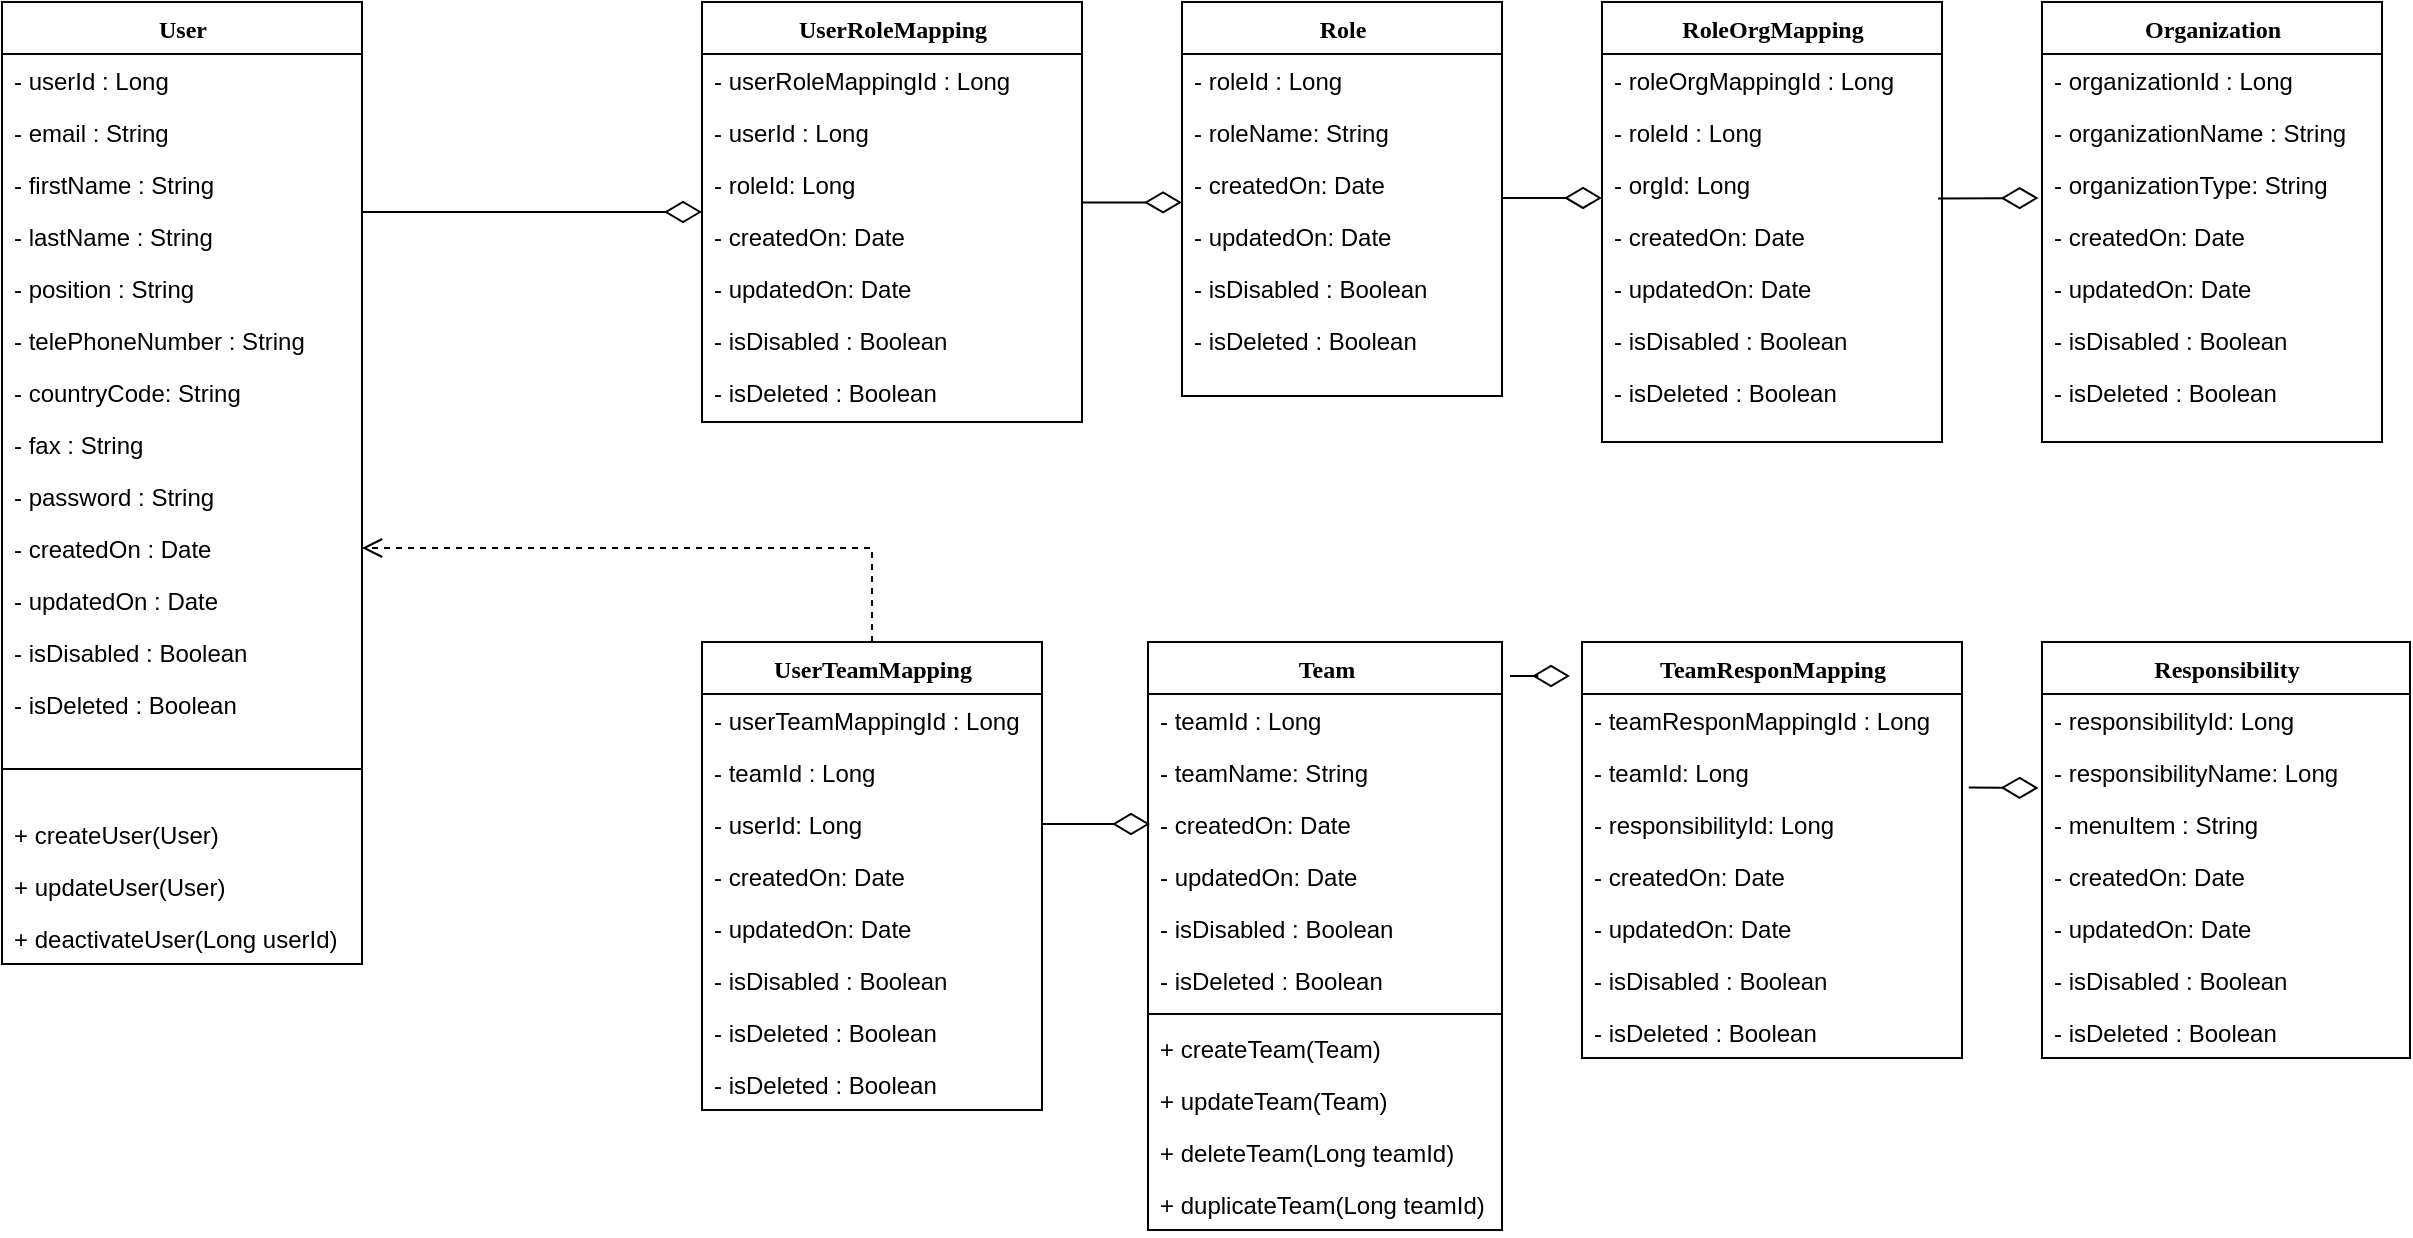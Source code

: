 <mxfile version="23.0.2" type="github">
  <diagram name="Page-1" id="9f46799a-70d6-7492-0946-bef42562c5a5">
    <mxGraphModel dx="2237" dy="928" grid="1" gridSize="10" guides="1" tooltips="1" connect="1" arrows="1" fold="1" page="1" pageScale="1" pageWidth="1169" pageHeight="827" background="none" math="0" shadow="0">
      <root>
        <mxCell id="0" />
        <mxCell id="1" parent="0" />
        <mxCell id="78961159f06e98e8-17" value="User" style="swimlane;html=1;fontStyle=1;align=center;verticalAlign=top;childLayout=stackLayout;horizontal=1;startSize=26;horizontalStack=0;resizeParent=1;resizeLast=0;collapsible=1;marginBottom=0;swimlaneFillColor=#ffffff;rounded=0;shadow=0;comic=0;labelBackgroundColor=none;strokeWidth=1;fillColor=none;fontFamily=Verdana;fontSize=12" parent="1" vertex="1">
          <mxGeometry x="720" y="80" width="180" height="481" as="geometry" />
        </mxCell>
        <mxCell id="2uCMIBDaQtJnFy4QfpO6-13" value="- userId : Long&lt;br&gt;" style="text;html=1;strokeColor=none;fillColor=none;align=left;verticalAlign=top;spacingLeft=4;spacingRight=4;whiteSpace=wrap;overflow=hidden;rotatable=0;points=[[0,0.5],[1,0.5]];portConstraint=eastwest;" parent="78961159f06e98e8-17" vertex="1">
          <mxGeometry y="26" width="180" height="26" as="geometry" />
        </mxCell>
        <mxCell id="78961159f06e98e8-21" value="- email : String" style="text;html=1;strokeColor=none;fillColor=none;align=left;verticalAlign=top;spacingLeft=4;spacingRight=4;whiteSpace=wrap;overflow=hidden;rotatable=0;points=[[0,0.5],[1,0.5]];portConstraint=eastwest;" parent="78961159f06e98e8-17" vertex="1">
          <mxGeometry y="52" width="180" height="26" as="geometry" />
        </mxCell>
        <mxCell id="78961159f06e98e8-23" value="- firstName : String" style="text;html=1;strokeColor=none;fillColor=none;align=left;verticalAlign=top;spacingLeft=4;spacingRight=4;whiteSpace=wrap;overflow=hidden;rotatable=0;points=[[0,0.5],[1,0.5]];portConstraint=eastwest;" parent="78961159f06e98e8-17" vertex="1">
          <mxGeometry y="78" width="180" height="26" as="geometry" />
        </mxCell>
        <mxCell id="78961159f06e98e8-25" value="- lastName : String" style="text;html=1;strokeColor=none;fillColor=none;align=left;verticalAlign=top;spacingLeft=4;spacingRight=4;whiteSpace=wrap;overflow=hidden;rotatable=0;points=[[0,0.5],[1,0.5]];portConstraint=eastwest;" parent="78961159f06e98e8-17" vertex="1">
          <mxGeometry y="104" width="180" height="26" as="geometry" />
        </mxCell>
        <mxCell id="78961159f06e98e8-26" value="- position : String" style="text;html=1;strokeColor=none;fillColor=none;align=left;verticalAlign=top;spacingLeft=4;spacingRight=4;whiteSpace=wrap;overflow=hidden;rotatable=0;points=[[0,0.5],[1,0.5]];portConstraint=eastwest;" parent="78961159f06e98e8-17" vertex="1">
          <mxGeometry y="130" width="180" height="26" as="geometry" />
        </mxCell>
        <mxCell id="78961159f06e98e8-24" value="- telePhoneNumber : String" style="text;html=1;strokeColor=none;fillColor=none;align=left;verticalAlign=top;spacingLeft=4;spacingRight=4;whiteSpace=wrap;overflow=hidden;rotatable=0;points=[[0,0.5],[1,0.5]];portConstraint=eastwest;" parent="78961159f06e98e8-17" vertex="1">
          <mxGeometry y="156" width="180" height="26" as="geometry" />
        </mxCell>
        <mxCell id="2uCMIBDaQtJnFy4QfpO6-1" value="- countryCode: String" style="text;html=1;strokeColor=none;fillColor=none;align=left;verticalAlign=top;spacingLeft=4;spacingRight=4;whiteSpace=wrap;overflow=hidden;rotatable=0;points=[[0,0.5],[1,0.5]];portConstraint=eastwest;" parent="78961159f06e98e8-17" vertex="1">
          <mxGeometry y="182" width="180" height="26" as="geometry" />
        </mxCell>
        <mxCell id="2uCMIBDaQtJnFy4QfpO6-2" value="- fax : String" style="text;html=1;strokeColor=none;fillColor=none;align=left;verticalAlign=top;spacingLeft=4;spacingRight=4;whiteSpace=wrap;overflow=hidden;rotatable=0;points=[[0,0.5],[1,0.5]];portConstraint=eastwest;" parent="78961159f06e98e8-17" vertex="1">
          <mxGeometry y="208" width="180" height="26" as="geometry" />
        </mxCell>
        <mxCell id="2uCMIBDaQtJnFy4QfpO6-3" value="- password : String" style="text;html=1;strokeColor=none;fillColor=none;align=left;verticalAlign=top;spacingLeft=4;spacingRight=4;whiteSpace=wrap;overflow=hidden;rotatable=0;points=[[0,0.5],[1,0.5]];portConstraint=eastwest;" parent="78961159f06e98e8-17" vertex="1">
          <mxGeometry y="234" width="180" height="26" as="geometry" />
        </mxCell>
        <mxCell id="2uCMIBDaQtJnFy4QfpO6-8" value="- createdOn : Date" style="text;html=1;strokeColor=none;fillColor=none;align=left;verticalAlign=top;spacingLeft=4;spacingRight=4;whiteSpace=wrap;overflow=hidden;rotatable=0;points=[[0,0.5],[1,0.5]];portConstraint=eastwest;" parent="78961159f06e98e8-17" vertex="1">
          <mxGeometry y="260" width="180" height="26" as="geometry" />
        </mxCell>
        <mxCell id="2uCMIBDaQtJnFy4QfpO6-9" value="- updatedOn : Date" style="text;html=1;strokeColor=none;fillColor=none;align=left;verticalAlign=top;spacingLeft=4;spacingRight=4;whiteSpace=wrap;overflow=hidden;rotatable=0;points=[[0,0.5],[1,0.5]];portConstraint=eastwest;" parent="78961159f06e98e8-17" vertex="1">
          <mxGeometry y="286" width="180" height="26" as="geometry" />
        </mxCell>
        <mxCell id="2uCMIBDaQtJnFy4QfpO6-11" value="- isDisabled : Boolean" style="text;html=1;strokeColor=none;fillColor=none;align=left;verticalAlign=top;spacingLeft=4;spacingRight=4;whiteSpace=wrap;overflow=hidden;rotatable=0;points=[[0,0.5],[1,0.5]];portConstraint=eastwest;" parent="78961159f06e98e8-17" vertex="1">
          <mxGeometry y="312" width="180" height="26" as="geometry" />
        </mxCell>
        <mxCell id="2uCMIBDaQtJnFy4QfpO6-12" value="- isDeleted : Boolean" style="text;html=1;strokeColor=none;fillColor=none;align=left;verticalAlign=top;spacingLeft=4;spacingRight=4;whiteSpace=wrap;overflow=hidden;rotatable=0;points=[[0,0.5],[1,0.5]];portConstraint=eastwest;" parent="78961159f06e98e8-17" vertex="1">
          <mxGeometry y="338" width="180" height="26" as="geometry" />
        </mxCell>
        <mxCell id="2uCMIBDaQtJnFy4QfpO6-86" value="" style="line;strokeWidth=1;fillColor=none;align=left;verticalAlign=middle;spacingTop=-1;spacingLeft=3;spacingRight=3;rotatable=0;labelPosition=right;points=[];portConstraint=eastwest;strokeColor=inherit;" parent="78961159f06e98e8-17" vertex="1">
          <mxGeometry y="364" width="180" height="39" as="geometry" />
        </mxCell>
        <mxCell id="2uCMIBDaQtJnFy4QfpO6-87" value="+ createUser(User)" style="text;html=1;strokeColor=none;fillColor=none;align=left;verticalAlign=top;spacingLeft=4;spacingRight=4;whiteSpace=wrap;overflow=hidden;rotatable=0;points=[[0,0.5],[1,0.5]];portConstraint=eastwest;" parent="78961159f06e98e8-17" vertex="1">
          <mxGeometry y="403" width="180" height="26" as="geometry" />
        </mxCell>
        <mxCell id="2uCMIBDaQtJnFy4QfpO6-88" value="+ updateUser(User)" style="text;html=1;strokeColor=none;fillColor=none;align=left;verticalAlign=top;spacingLeft=4;spacingRight=4;whiteSpace=wrap;overflow=hidden;rotatable=0;points=[[0,0.5],[1,0.5]];portConstraint=eastwest;" parent="78961159f06e98e8-17" vertex="1">
          <mxGeometry y="429" width="180" height="26" as="geometry" />
        </mxCell>
        <mxCell id="2uCMIBDaQtJnFy4QfpO6-89" value="+ deactivateUser(Long userId)" style="text;html=1;strokeColor=none;fillColor=none;align=left;verticalAlign=top;spacingLeft=4;spacingRight=4;whiteSpace=wrap;overflow=hidden;rotatable=0;points=[[0,0.5],[1,0.5]];portConstraint=eastwest;" parent="78961159f06e98e8-17" vertex="1">
          <mxGeometry y="455" width="180" height="26" as="geometry" />
        </mxCell>
        <object label="UserRoleMapping" id="78961159f06e98e8-30">
          <mxCell style="swimlane;html=1;fontStyle=1;align=center;verticalAlign=top;childLayout=stackLayout;horizontal=1;startSize=26;horizontalStack=0;resizeParent=1;resizeLast=0;collapsible=1;marginBottom=0;swimlaneFillColor=#ffffff;rounded=0;shadow=0;comic=0;labelBackgroundColor=none;strokeWidth=1;fillColor=none;fontFamily=Verdana;fontSize=12" parent="1" vertex="1">
            <mxGeometry x="1070" y="80" width="190" height="210" as="geometry" />
          </mxCell>
        </object>
        <mxCell id="78961159f06e98e8-31" value="- userRoleMappingId : Long" style="text;html=1;strokeColor=none;fillColor=none;align=left;verticalAlign=top;spacingLeft=4;spacingRight=4;whiteSpace=wrap;overflow=hidden;rotatable=0;points=[[0,0.5],[1,0.5]];portConstraint=eastwest;" parent="78961159f06e98e8-30" vertex="1">
          <mxGeometry y="26" width="190" height="26" as="geometry" />
        </mxCell>
        <mxCell id="78961159f06e98e8-32" value="- userId : Long" style="text;html=1;strokeColor=none;fillColor=none;align=left;verticalAlign=top;spacingLeft=4;spacingRight=4;whiteSpace=wrap;overflow=hidden;rotatable=0;points=[[0,0.5],[1,0.5]];portConstraint=eastwest;" parent="78961159f06e98e8-30" vertex="1">
          <mxGeometry y="52" width="190" height="26" as="geometry" />
        </mxCell>
        <mxCell id="78961159f06e98e8-33" value="- roleId: Long" style="text;html=1;strokeColor=none;fillColor=none;align=left;verticalAlign=top;spacingLeft=4;spacingRight=4;whiteSpace=wrap;overflow=hidden;rotatable=0;points=[[0,0.5],[1,0.5]];portConstraint=eastwest;" parent="78961159f06e98e8-30" vertex="1">
          <mxGeometry y="78" width="190" height="26" as="geometry" />
        </mxCell>
        <mxCell id="78961159f06e98e8-34" value="- createdOn: Date" style="text;html=1;strokeColor=none;fillColor=none;align=left;verticalAlign=top;spacingLeft=4;spacingRight=4;whiteSpace=wrap;overflow=hidden;rotatable=0;points=[[0,0.5],[1,0.5]];portConstraint=eastwest;" parent="78961159f06e98e8-30" vertex="1">
          <mxGeometry y="104" width="190" height="26" as="geometry" />
        </mxCell>
        <mxCell id="78961159f06e98e8-36" value="- updatedOn: Date" style="text;html=1;strokeColor=none;fillColor=none;align=left;verticalAlign=top;spacingLeft=4;spacingRight=4;whiteSpace=wrap;overflow=hidden;rotatable=0;points=[[0,0.5],[1,0.5]];portConstraint=eastwest;" parent="78961159f06e98e8-30" vertex="1">
          <mxGeometry y="130" width="190" height="26" as="geometry" />
        </mxCell>
        <mxCell id="78961159f06e98e8-37" value="- isDisabled : Boolean&lt;br&gt;" style="text;html=1;strokeColor=none;fillColor=none;align=left;verticalAlign=top;spacingLeft=4;spacingRight=4;whiteSpace=wrap;overflow=hidden;rotatable=0;points=[[0,0.5],[1,0.5]];portConstraint=eastwest;" parent="78961159f06e98e8-30" vertex="1">
          <mxGeometry y="156" width="190" height="26" as="geometry" />
        </mxCell>
        <mxCell id="2uCMIBDaQtJnFy4QfpO6-14" value="- isDeleted : Boolean" style="text;html=1;strokeColor=none;fillColor=none;align=left;verticalAlign=top;spacingLeft=4;spacingRight=4;whiteSpace=wrap;overflow=hidden;rotatable=0;points=[[0,0.5],[1,0.5]];portConstraint=eastwest;" parent="78961159f06e98e8-30" vertex="1">
          <mxGeometry y="182" width="190" height="26" as="geometry" />
        </mxCell>
        <mxCell id="78961159f06e98e8-43" value="Role" style="swimlane;html=1;fontStyle=1;align=center;verticalAlign=top;childLayout=stackLayout;horizontal=1;startSize=26;horizontalStack=0;resizeParent=1;resizeLast=0;collapsible=1;marginBottom=0;swimlaneFillColor=#ffffff;rounded=0;shadow=0;comic=0;labelBackgroundColor=none;strokeWidth=1;fillColor=none;fontFamily=Verdana;fontSize=12" parent="1" vertex="1">
          <mxGeometry x="1310" y="80" width="160" height="197" as="geometry" />
        </mxCell>
        <mxCell id="78961159f06e98e8-44" value="- roleId : Long" style="text;html=1;strokeColor=none;fillColor=none;align=left;verticalAlign=top;spacingLeft=4;spacingRight=4;whiteSpace=wrap;overflow=hidden;rotatable=0;points=[[0,0.5],[1,0.5]];portConstraint=eastwest;" parent="78961159f06e98e8-43" vertex="1">
          <mxGeometry y="26" width="160" height="26" as="geometry" />
        </mxCell>
        <mxCell id="78961159f06e98e8-45" value="- roleName: String" style="text;html=1;strokeColor=none;fillColor=none;align=left;verticalAlign=top;spacingLeft=4;spacingRight=4;whiteSpace=wrap;overflow=hidden;rotatable=0;points=[[0,0.5],[1,0.5]];portConstraint=eastwest;" parent="78961159f06e98e8-43" vertex="1">
          <mxGeometry y="52" width="160" height="26" as="geometry" />
        </mxCell>
        <mxCell id="2uCMIBDaQtJnFy4QfpO6-20" value="- createdOn: Date" style="text;html=1;strokeColor=none;fillColor=none;align=left;verticalAlign=top;spacingLeft=4;spacingRight=4;whiteSpace=wrap;overflow=hidden;rotatable=0;points=[[0,0.5],[1,0.5]];portConstraint=eastwest;" parent="78961159f06e98e8-43" vertex="1">
          <mxGeometry y="78" width="160" height="26" as="geometry" />
        </mxCell>
        <mxCell id="2uCMIBDaQtJnFy4QfpO6-21" value="- updatedOn: Date" style="text;html=1;strokeColor=none;fillColor=none;align=left;verticalAlign=top;spacingLeft=4;spacingRight=4;whiteSpace=wrap;overflow=hidden;rotatable=0;points=[[0,0.5],[1,0.5]];portConstraint=eastwest;" parent="78961159f06e98e8-43" vertex="1">
          <mxGeometry y="104" width="160" height="26" as="geometry" />
        </mxCell>
        <mxCell id="2uCMIBDaQtJnFy4QfpO6-22" value="- isDisabled : Boolean&lt;br&gt;" style="text;html=1;strokeColor=none;fillColor=none;align=left;verticalAlign=top;spacingLeft=4;spacingRight=4;whiteSpace=wrap;overflow=hidden;rotatable=0;points=[[0,0.5],[1,0.5]];portConstraint=eastwest;" parent="78961159f06e98e8-43" vertex="1">
          <mxGeometry y="130" width="160" height="26" as="geometry" />
        </mxCell>
        <mxCell id="2uCMIBDaQtJnFy4QfpO6-23" value="- isDeleted : Boolean" style="text;html=1;strokeColor=none;fillColor=none;align=left;verticalAlign=top;spacingLeft=4;spacingRight=4;whiteSpace=wrap;overflow=hidden;rotatable=0;points=[[0,0.5],[1,0.5]];portConstraint=eastwest;" parent="78961159f06e98e8-43" vertex="1">
          <mxGeometry y="156" width="160" height="26" as="geometry" />
        </mxCell>
        <mxCell id="78961159f06e98e8-121" style="edgeStyle=elbowEdgeStyle;html=1;labelBackgroundColor=none;startFill=0;startSize=8;endArrow=diamondThin;endFill=0;endSize=16;fontFamily=Verdana;fontSize=12;elbow=vertical;" parent="1" source="78961159f06e98e8-17" target="78961159f06e98e8-30" edge="1">
          <mxGeometry relative="1" as="geometry">
            <mxPoint x="250" y="259.882" as="sourcePoint" />
          </mxGeometry>
        </mxCell>
        <mxCell id="2uCMIBDaQtJnFy4QfpO6-15" style="edgeStyle=elbowEdgeStyle;html=1;labelBackgroundColor=none;startFill=0;startSize=8;endArrow=diamondThin;endFill=0;endSize=16;fontFamily=Verdana;fontSize=12;elbow=vertical;entryX=-0.017;entryY=0.838;entryDx=0;entryDy=0;entryPerimeter=0;" parent="1" edge="1">
          <mxGeometry relative="1" as="geometry">
            <mxPoint x="1259.72" y="180.21" as="sourcePoint" />
            <mxPoint x="1310" y="179.998" as="targetPoint" />
            <Array as="points">
              <mxPoint x="1739.72" y="180.21" />
            </Array>
          </mxGeometry>
        </mxCell>
        <mxCell id="2uCMIBDaQtJnFy4QfpO6-24" value="RoleOrgMapping" style="swimlane;html=1;fontStyle=1;align=center;verticalAlign=top;childLayout=stackLayout;horizontal=1;startSize=26;horizontalStack=0;resizeParent=1;resizeLast=0;collapsible=1;marginBottom=0;swimlaneFillColor=#ffffff;rounded=0;shadow=0;comic=0;labelBackgroundColor=none;strokeWidth=1;fillColor=none;fontFamily=Verdana;fontSize=12" parent="1" vertex="1">
          <mxGeometry x="1520" y="80" width="170" height="220" as="geometry" />
        </mxCell>
        <mxCell id="2uCMIBDaQtJnFy4QfpO6-32" value="- roleOrgMappingId : Long&lt;br&gt;" style="text;html=1;strokeColor=none;fillColor=none;align=left;verticalAlign=top;spacingLeft=4;spacingRight=4;whiteSpace=wrap;overflow=hidden;rotatable=0;points=[[0,0.5],[1,0.5]];portConstraint=eastwest;" parent="2uCMIBDaQtJnFy4QfpO6-24" vertex="1">
          <mxGeometry y="26" width="170" height="26" as="geometry" />
        </mxCell>
        <mxCell id="2uCMIBDaQtJnFy4QfpO6-25" value="- roleId : Long" style="text;html=1;strokeColor=none;fillColor=none;align=left;verticalAlign=top;spacingLeft=4;spacingRight=4;whiteSpace=wrap;overflow=hidden;rotatable=0;points=[[0,0.5],[1,0.5]];portConstraint=eastwest;" parent="2uCMIBDaQtJnFy4QfpO6-24" vertex="1">
          <mxGeometry y="52" width="170" height="26" as="geometry" />
        </mxCell>
        <mxCell id="2uCMIBDaQtJnFy4QfpO6-26" value="- orgId: Long" style="text;html=1;strokeColor=none;fillColor=none;align=left;verticalAlign=top;spacingLeft=4;spacingRight=4;whiteSpace=wrap;overflow=hidden;rotatable=0;points=[[0,0.5],[1,0.5]];portConstraint=eastwest;" parent="2uCMIBDaQtJnFy4QfpO6-24" vertex="1">
          <mxGeometry y="78" width="170" height="26" as="geometry" />
        </mxCell>
        <mxCell id="2uCMIBDaQtJnFy4QfpO6-27" value="- createdOn: Date" style="text;html=1;strokeColor=none;fillColor=none;align=left;verticalAlign=top;spacingLeft=4;spacingRight=4;whiteSpace=wrap;overflow=hidden;rotatable=0;points=[[0,0.5],[1,0.5]];portConstraint=eastwest;" parent="2uCMIBDaQtJnFy4QfpO6-24" vertex="1">
          <mxGeometry y="104" width="170" height="26" as="geometry" />
        </mxCell>
        <mxCell id="2uCMIBDaQtJnFy4QfpO6-28" value="- updatedOn: Date" style="text;html=1;strokeColor=none;fillColor=none;align=left;verticalAlign=top;spacingLeft=4;spacingRight=4;whiteSpace=wrap;overflow=hidden;rotatable=0;points=[[0,0.5],[1,0.5]];portConstraint=eastwest;" parent="2uCMIBDaQtJnFy4QfpO6-24" vertex="1">
          <mxGeometry y="130" width="170" height="26" as="geometry" />
        </mxCell>
        <mxCell id="2uCMIBDaQtJnFy4QfpO6-29" value="- isDisabled : Boolean&lt;br&gt;" style="text;html=1;strokeColor=none;fillColor=none;align=left;verticalAlign=top;spacingLeft=4;spacingRight=4;whiteSpace=wrap;overflow=hidden;rotatable=0;points=[[0,0.5],[1,0.5]];portConstraint=eastwest;" parent="2uCMIBDaQtJnFy4QfpO6-24" vertex="1">
          <mxGeometry y="156" width="170" height="26" as="geometry" />
        </mxCell>
        <mxCell id="2uCMIBDaQtJnFy4QfpO6-30" value="- isDeleted : Boolean" style="text;html=1;strokeColor=none;fillColor=none;align=left;verticalAlign=top;spacingLeft=4;spacingRight=4;whiteSpace=wrap;overflow=hidden;rotatable=0;points=[[0,0.5],[1,0.5]];portConstraint=eastwest;" parent="2uCMIBDaQtJnFy4QfpO6-24" vertex="1">
          <mxGeometry y="182" width="170" height="26" as="geometry" />
        </mxCell>
        <mxCell id="2uCMIBDaQtJnFy4QfpO6-34" style="edgeStyle=elbowEdgeStyle;html=1;labelBackgroundColor=none;startFill=0;startSize=8;endArrow=diamondThin;endFill=0;endSize=16;fontFamily=Verdana;fontSize=12;elbow=vertical;entryX=-0.017;entryY=0.838;entryDx=0;entryDy=0;entryPerimeter=0;" parent="1" edge="1">
          <mxGeometry relative="1" as="geometry">
            <mxPoint x="1469.72" y="177.94" as="sourcePoint" />
            <mxPoint x="1520" y="177.728" as="targetPoint" />
          </mxGeometry>
        </mxCell>
        <mxCell id="2uCMIBDaQtJnFy4QfpO6-35" value="Organization" style="swimlane;html=1;fontStyle=1;align=center;verticalAlign=top;childLayout=stackLayout;horizontal=1;startSize=26;horizontalStack=0;resizeParent=1;resizeLast=0;collapsible=1;marginBottom=0;swimlaneFillColor=#ffffff;rounded=0;shadow=0;comic=0;labelBackgroundColor=none;strokeWidth=1;fillColor=none;fontFamily=Verdana;fontSize=12" parent="1" vertex="1">
          <mxGeometry x="1740" y="80" width="170" height="220" as="geometry" />
        </mxCell>
        <mxCell id="2uCMIBDaQtJnFy4QfpO6-36" value="- organizationId : Long" style="text;html=1;strokeColor=none;fillColor=none;align=left;verticalAlign=top;spacingLeft=4;spacingRight=4;whiteSpace=wrap;overflow=hidden;rotatable=0;points=[[0,0.5],[1,0.5]];portConstraint=eastwest;" parent="2uCMIBDaQtJnFy4QfpO6-35" vertex="1">
          <mxGeometry y="26" width="170" height="26" as="geometry" />
        </mxCell>
        <mxCell id="2uCMIBDaQtJnFy4QfpO6-37" value="- organizationName : String" style="text;html=1;strokeColor=none;fillColor=none;align=left;verticalAlign=top;spacingLeft=4;spacingRight=4;whiteSpace=wrap;overflow=hidden;rotatable=0;points=[[0,0.5],[1,0.5]];portConstraint=eastwest;" parent="2uCMIBDaQtJnFy4QfpO6-35" vertex="1">
          <mxGeometry y="52" width="170" height="26" as="geometry" />
        </mxCell>
        <mxCell id="2uCMIBDaQtJnFy4QfpO6-38" value="- organizationType: String" style="text;html=1;strokeColor=none;fillColor=none;align=left;verticalAlign=top;spacingLeft=4;spacingRight=4;whiteSpace=wrap;overflow=hidden;rotatable=0;points=[[0,0.5],[1,0.5]];portConstraint=eastwest;" parent="2uCMIBDaQtJnFy4QfpO6-35" vertex="1">
          <mxGeometry y="78" width="170" height="26" as="geometry" />
        </mxCell>
        <mxCell id="2uCMIBDaQtJnFy4QfpO6-39" value="- createdOn: Date" style="text;html=1;strokeColor=none;fillColor=none;align=left;verticalAlign=top;spacingLeft=4;spacingRight=4;whiteSpace=wrap;overflow=hidden;rotatable=0;points=[[0,0.5],[1,0.5]];portConstraint=eastwest;" parent="2uCMIBDaQtJnFy4QfpO6-35" vertex="1">
          <mxGeometry y="104" width="170" height="26" as="geometry" />
        </mxCell>
        <mxCell id="2uCMIBDaQtJnFy4QfpO6-40" value="- updatedOn: Date" style="text;html=1;strokeColor=none;fillColor=none;align=left;verticalAlign=top;spacingLeft=4;spacingRight=4;whiteSpace=wrap;overflow=hidden;rotatable=0;points=[[0,0.5],[1,0.5]];portConstraint=eastwest;" parent="2uCMIBDaQtJnFy4QfpO6-35" vertex="1">
          <mxGeometry y="130" width="170" height="26" as="geometry" />
        </mxCell>
        <mxCell id="2uCMIBDaQtJnFy4QfpO6-41" value="- isDisabled : Boolean&lt;br&gt;" style="text;html=1;strokeColor=none;fillColor=none;align=left;verticalAlign=top;spacingLeft=4;spacingRight=4;whiteSpace=wrap;overflow=hidden;rotatable=0;points=[[0,0.5],[1,0.5]];portConstraint=eastwest;" parent="2uCMIBDaQtJnFy4QfpO6-35" vertex="1">
          <mxGeometry y="156" width="170" height="26" as="geometry" />
        </mxCell>
        <mxCell id="2uCMIBDaQtJnFy4QfpO6-42" value="- isDeleted : Boolean" style="text;html=1;strokeColor=none;fillColor=none;align=left;verticalAlign=top;spacingLeft=4;spacingRight=4;whiteSpace=wrap;overflow=hidden;rotatable=0;points=[[0,0.5],[1,0.5]];portConstraint=eastwest;" parent="2uCMIBDaQtJnFy4QfpO6-35" vertex="1">
          <mxGeometry y="182" width="170" height="26" as="geometry" />
        </mxCell>
        <mxCell id="2uCMIBDaQtJnFy4QfpO6-43" style="edgeStyle=elbowEdgeStyle;html=1;labelBackgroundColor=none;startFill=0;startSize=8;endArrow=diamondThin;endFill=0;endSize=16;fontFamily=Verdana;fontSize=12;elbow=vertical;entryX=-0.017;entryY=0.838;entryDx=0;entryDy=0;entryPerimeter=0;" parent="1" edge="1">
          <mxGeometry relative="1" as="geometry">
            <mxPoint x="1688" y="178.21" as="sourcePoint" />
            <mxPoint x="1738.28" y="177.998" as="targetPoint" />
          </mxGeometry>
        </mxCell>
        <mxCell id="2uCMIBDaQtJnFy4QfpO6-44" value="UserTeamMapping" style="swimlane;html=1;fontStyle=1;align=center;verticalAlign=top;childLayout=stackLayout;horizontal=1;startSize=26;horizontalStack=0;resizeParent=1;resizeLast=0;collapsible=1;marginBottom=0;swimlaneFillColor=#ffffff;rounded=0;shadow=0;comic=0;labelBackgroundColor=none;strokeWidth=1;fillColor=none;fontFamily=Verdana;fontSize=12" parent="1" vertex="1">
          <mxGeometry x="1070" y="400" width="170" height="234" as="geometry" />
        </mxCell>
        <mxCell id="2uCMIBDaQtJnFy4QfpO6-45" value="- userTeamMappingId : Long" style="text;html=1;strokeColor=none;fillColor=none;align=left;verticalAlign=top;spacingLeft=4;spacingRight=4;whiteSpace=wrap;overflow=hidden;rotatable=0;points=[[0,0.5],[1,0.5]];portConstraint=eastwest;" parent="2uCMIBDaQtJnFy4QfpO6-44" vertex="1">
          <mxGeometry y="26" width="170" height="26" as="geometry" />
        </mxCell>
        <mxCell id="2uCMIBDaQtJnFy4QfpO6-52" value="- teamId : Long" style="text;html=1;strokeColor=none;fillColor=none;align=left;verticalAlign=top;spacingLeft=4;spacingRight=4;whiteSpace=wrap;overflow=hidden;rotatable=0;points=[[0,0.5],[1,0.5]];portConstraint=eastwest;" parent="2uCMIBDaQtJnFy4QfpO6-44" vertex="1">
          <mxGeometry y="52" width="170" height="26" as="geometry" />
        </mxCell>
        <mxCell id="2uCMIBDaQtJnFy4QfpO6-46" value="- userId: Long" style="text;html=1;strokeColor=none;fillColor=none;align=left;verticalAlign=top;spacingLeft=4;spacingRight=4;whiteSpace=wrap;overflow=hidden;rotatable=0;points=[[0,0.5],[1,0.5]];portConstraint=eastwest;" parent="2uCMIBDaQtJnFy4QfpO6-44" vertex="1">
          <mxGeometry y="78" width="170" height="26" as="geometry" />
        </mxCell>
        <mxCell id="2uCMIBDaQtJnFy4QfpO6-47" value="- createdOn: Date" style="text;html=1;strokeColor=none;fillColor=none;align=left;verticalAlign=top;spacingLeft=4;spacingRight=4;whiteSpace=wrap;overflow=hidden;rotatable=0;points=[[0,0.5],[1,0.5]];portConstraint=eastwest;" parent="2uCMIBDaQtJnFy4QfpO6-44" vertex="1">
          <mxGeometry y="104" width="170" height="26" as="geometry" />
        </mxCell>
        <mxCell id="2uCMIBDaQtJnFy4QfpO6-48" value="- updatedOn: Date" style="text;html=1;strokeColor=none;fillColor=none;align=left;verticalAlign=top;spacingLeft=4;spacingRight=4;whiteSpace=wrap;overflow=hidden;rotatable=0;points=[[0,0.5],[1,0.5]];portConstraint=eastwest;" parent="2uCMIBDaQtJnFy4QfpO6-44" vertex="1">
          <mxGeometry y="130" width="170" height="26" as="geometry" />
        </mxCell>
        <mxCell id="2uCMIBDaQtJnFy4QfpO6-49" value="- isDisabled : Boolean&lt;br&gt;" style="text;html=1;strokeColor=none;fillColor=none;align=left;verticalAlign=top;spacingLeft=4;spacingRight=4;whiteSpace=wrap;overflow=hidden;rotatable=0;points=[[0,0.5],[1,0.5]];portConstraint=eastwest;" parent="2uCMIBDaQtJnFy4QfpO6-44" vertex="1">
          <mxGeometry y="156" width="170" height="26" as="geometry" />
        </mxCell>
        <mxCell id="2uCMIBDaQtJnFy4QfpO6-50" value="- isDeleted : Boolean" style="text;html=1;strokeColor=none;fillColor=none;align=left;verticalAlign=top;spacingLeft=4;spacingRight=4;whiteSpace=wrap;overflow=hidden;rotatable=0;points=[[0,0.5],[1,0.5]];portConstraint=eastwest;" parent="2uCMIBDaQtJnFy4QfpO6-44" vertex="1">
          <mxGeometry y="182" width="170" height="26" as="geometry" />
        </mxCell>
        <mxCell id="2uCMIBDaQtJnFy4QfpO6-51" value="- isDeleted : Boolean" style="text;html=1;strokeColor=none;fillColor=none;align=left;verticalAlign=top;spacingLeft=4;spacingRight=4;whiteSpace=wrap;overflow=hidden;rotatable=0;points=[[0,0.5],[1,0.5]];portConstraint=eastwest;" parent="2uCMIBDaQtJnFy4QfpO6-44" vertex="1">
          <mxGeometry y="208" width="170" height="26" as="geometry" />
        </mxCell>
        <mxCell id="2uCMIBDaQtJnFy4QfpO6-53" value="Team" style="swimlane;html=1;fontStyle=1;align=center;verticalAlign=top;childLayout=stackLayout;horizontal=1;startSize=26;horizontalStack=0;resizeParent=1;resizeLast=0;collapsible=1;marginBottom=0;swimlaneFillColor=#ffffff;rounded=0;shadow=0;comic=0;labelBackgroundColor=none;strokeWidth=1;fillColor=none;fontFamily=Verdana;fontSize=12" parent="1" vertex="1">
          <mxGeometry x="1293" y="400" width="177" height="294" as="geometry" />
        </mxCell>
        <mxCell id="2uCMIBDaQtJnFy4QfpO6-54" value="- teamId : Long" style="text;html=1;strokeColor=none;fillColor=none;align=left;verticalAlign=top;spacingLeft=4;spacingRight=4;whiteSpace=wrap;overflow=hidden;rotatable=0;points=[[0,0.5],[1,0.5]];portConstraint=eastwest;" parent="2uCMIBDaQtJnFy4QfpO6-53" vertex="1">
          <mxGeometry y="26" width="177" height="26" as="geometry" />
        </mxCell>
        <mxCell id="2uCMIBDaQtJnFy4QfpO6-55" value="- teamName: String" style="text;html=1;strokeColor=none;fillColor=none;align=left;verticalAlign=top;spacingLeft=4;spacingRight=4;whiteSpace=wrap;overflow=hidden;rotatable=0;points=[[0,0.5],[1,0.5]];portConstraint=eastwest;" parent="2uCMIBDaQtJnFy4QfpO6-53" vertex="1">
          <mxGeometry y="52" width="177" height="26" as="geometry" />
        </mxCell>
        <mxCell id="2uCMIBDaQtJnFy4QfpO6-56" value="- createdOn: Date" style="text;html=1;strokeColor=none;fillColor=none;align=left;verticalAlign=top;spacingLeft=4;spacingRight=4;whiteSpace=wrap;overflow=hidden;rotatable=0;points=[[0,0.5],[1,0.5]];portConstraint=eastwest;" parent="2uCMIBDaQtJnFy4QfpO6-53" vertex="1">
          <mxGeometry y="78" width="177" height="26" as="geometry" />
        </mxCell>
        <mxCell id="2uCMIBDaQtJnFy4QfpO6-57" value="- updatedOn: Date" style="text;html=1;strokeColor=none;fillColor=none;align=left;verticalAlign=top;spacingLeft=4;spacingRight=4;whiteSpace=wrap;overflow=hidden;rotatable=0;points=[[0,0.5],[1,0.5]];portConstraint=eastwest;" parent="2uCMIBDaQtJnFy4QfpO6-53" vertex="1">
          <mxGeometry y="104" width="177" height="26" as="geometry" />
        </mxCell>
        <mxCell id="2uCMIBDaQtJnFy4QfpO6-58" value="- isDisabled : Boolean&lt;br&gt;" style="text;html=1;strokeColor=none;fillColor=none;align=left;verticalAlign=top;spacingLeft=4;spacingRight=4;whiteSpace=wrap;overflow=hidden;rotatable=0;points=[[0,0.5],[1,0.5]];portConstraint=eastwest;" parent="2uCMIBDaQtJnFy4QfpO6-53" vertex="1">
          <mxGeometry y="130" width="177" height="26" as="geometry" />
        </mxCell>
        <mxCell id="2uCMIBDaQtJnFy4QfpO6-59" value="- isDeleted : Boolean" style="text;html=1;strokeColor=none;fillColor=none;align=left;verticalAlign=top;spacingLeft=4;spacingRight=4;whiteSpace=wrap;overflow=hidden;rotatable=0;points=[[0,0.5],[1,0.5]];portConstraint=eastwest;" parent="2uCMIBDaQtJnFy4QfpO6-53" vertex="1">
          <mxGeometry y="156" width="177" height="26" as="geometry" />
        </mxCell>
        <mxCell id="2uCMIBDaQtJnFy4QfpO6-81" value="" style="line;strokeWidth=1;fillColor=none;align=left;verticalAlign=middle;spacingTop=-1;spacingLeft=3;spacingRight=3;rotatable=0;labelPosition=right;points=[];portConstraint=eastwest;strokeColor=inherit;" parent="2uCMIBDaQtJnFy4QfpO6-53" vertex="1">
          <mxGeometry y="182" width="177" height="8" as="geometry" />
        </mxCell>
        <mxCell id="2uCMIBDaQtJnFy4QfpO6-82" value="+ createTeam(Team)" style="text;html=1;strokeColor=none;fillColor=none;align=left;verticalAlign=top;spacingLeft=4;spacingRight=4;whiteSpace=wrap;overflow=hidden;rotatable=0;points=[[0,0.5],[1,0.5]];portConstraint=eastwest;" parent="2uCMIBDaQtJnFy4QfpO6-53" vertex="1">
          <mxGeometry y="190" width="177" height="26" as="geometry" />
        </mxCell>
        <mxCell id="2uCMIBDaQtJnFy4QfpO6-83" value="+ updateTeam(Team)" style="text;html=1;strokeColor=none;fillColor=none;align=left;verticalAlign=top;spacingLeft=4;spacingRight=4;whiteSpace=wrap;overflow=hidden;rotatable=0;points=[[0,0.5],[1,0.5]];portConstraint=eastwest;" parent="2uCMIBDaQtJnFy4QfpO6-53" vertex="1">
          <mxGeometry y="216" width="177" height="26" as="geometry" />
        </mxCell>
        <mxCell id="2uCMIBDaQtJnFy4QfpO6-85" value="+ deleteTeam(Long teamId)" style="text;html=1;strokeColor=none;fillColor=none;align=left;verticalAlign=top;spacingLeft=4;spacingRight=4;whiteSpace=wrap;overflow=hidden;rotatable=0;points=[[0,0.5],[1,0.5]];portConstraint=eastwest;" parent="2uCMIBDaQtJnFy4QfpO6-53" vertex="1">
          <mxGeometry y="242" width="177" height="26" as="geometry" />
        </mxCell>
        <mxCell id="2uCMIBDaQtJnFy4QfpO6-84" value="+ duplicateTeam(Long teamId)" style="text;html=1;strokeColor=none;fillColor=none;align=left;verticalAlign=top;spacingLeft=4;spacingRight=4;whiteSpace=wrap;overflow=hidden;rotatable=0;points=[[0,0.5],[1,0.5]];portConstraint=eastwest;" parent="2uCMIBDaQtJnFy4QfpO6-53" vertex="1">
          <mxGeometry y="268" width="177" height="26" as="geometry" />
        </mxCell>
        <mxCell id="2uCMIBDaQtJnFy4QfpO6-60" value="TeamResponMapping" style="swimlane;html=1;fontStyle=1;align=center;verticalAlign=top;childLayout=stackLayout;horizontal=1;startSize=26;horizontalStack=0;resizeParent=1;resizeLast=0;collapsible=1;marginBottom=0;swimlaneFillColor=#ffffff;rounded=0;shadow=0;comic=0;labelBackgroundColor=none;strokeWidth=1;fillColor=none;fontFamily=Verdana;fontSize=12" parent="1" vertex="1">
          <mxGeometry x="1510" y="400" width="190" height="208" as="geometry" />
        </mxCell>
        <mxCell id="2uCMIBDaQtJnFy4QfpO6-61" value="- teamResponMappingId : Long" style="text;html=1;strokeColor=none;fillColor=none;align=left;verticalAlign=top;spacingLeft=4;spacingRight=4;whiteSpace=wrap;overflow=hidden;rotatable=0;points=[[0,0.5],[1,0.5]];portConstraint=eastwest;" parent="2uCMIBDaQtJnFy4QfpO6-60" vertex="1">
          <mxGeometry y="26" width="190" height="26" as="geometry" />
        </mxCell>
        <mxCell id="2uCMIBDaQtJnFy4QfpO6-62" value="- teamId: Long" style="text;html=1;strokeColor=none;fillColor=none;align=left;verticalAlign=top;spacingLeft=4;spacingRight=4;whiteSpace=wrap;overflow=hidden;rotatable=0;points=[[0,0.5],[1,0.5]];portConstraint=eastwest;" parent="2uCMIBDaQtJnFy4QfpO6-60" vertex="1">
          <mxGeometry y="52" width="190" height="26" as="geometry" />
        </mxCell>
        <mxCell id="2uCMIBDaQtJnFy4QfpO6-67" value="- responsibilityId: Long" style="text;html=1;strokeColor=none;fillColor=none;align=left;verticalAlign=top;spacingLeft=4;spacingRight=4;whiteSpace=wrap;overflow=hidden;rotatable=0;points=[[0,0.5],[1,0.5]];portConstraint=eastwest;" parent="2uCMIBDaQtJnFy4QfpO6-60" vertex="1">
          <mxGeometry y="78" width="190" height="26" as="geometry" />
        </mxCell>
        <mxCell id="2uCMIBDaQtJnFy4QfpO6-63" value="- createdOn: Date" style="text;html=1;strokeColor=none;fillColor=none;align=left;verticalAlign=top;spacingLeft=4;spacingRight=4;whiteSpace=wrap;overflow=hidden;rotatable=0;points=[[0,0.5],[1,0.5]];portConstraint=eastwest;" parent="2uCMIBDaQtJnFy4QfpO6-60" vertex="1">
          <mxGeometry y="104" width="190" height="26" as="geometry" />
        </mxCell>
        <mxCell id="2uCMIBDaQtJnFy4QfpO6-64" value="- updatedOn: Date" style="text;html=1;strokeColor=none;fillColor=none;align=left;verticalAlign=top;spacingLeft=4;spacingRight=4;whiteSpace=wrap;overflow=hidden;rotatable=0;points=[[0,0.5],[1,0.5]];portConstraint=eastwest;" parent="2uCMIBDaQtJnFy4QfpO6-60" vertex="1">
          <mxGeometry y="130" width="190" height="26" as="geometry" />
        </mxCell>
        <mxCell id="2uCMIBDaQtJnFy4QfpO6-65" value="- isDisabled : Boolean&lt;br&gt;" style="text;html=1;strokeColor=none;fillColor=none;align=left;verticalAlign=top;spacingLeft=4;spacingRight=4;whiteSpace=wrap;overflow=hidden;rotatable=0;points=[[0,0.5],[1,0.5]];portConstraint=eastwest;" parent="2uCMIBDaQtJnFy4QfpO6-60" vertex="1">
          <mxGeometry y="156" width="190" height="26" as="geometry" />
        </mxCell>
        <mxCell id="2uCMIBDaQtJnFy4QfpO6-66" value="- isDeleted : Boolean" style="text;html=1;strokeColor=none;fillColor=none;align=left;verticalAlign=top;spacingLeft=4;spacingRight=4;whiteSpace=wrap;overflow=hidden;rotatable=0;points=[[0,0.5],[1,0.5]];portConstraint=eastwest;" parent="2uCMIBDaQtJnFy4QfpO6-60" vertex="1">
          <mxGeometry y="182" width="190" height="26" as="geometry" />
        </mxCell>
        <mxCell id="2uCMIBDaQtJnFy4QfpO6-68" value="Responsibility" style="swimlane;html=1;fontStyle=1;align=center;verticalAlign=top;childLayout=stackLayout;horizontal=1;startSize=26;horizontalStack=0;resizeParent=1;resizeLast=0;collapsible=1;marginBottom=0;swimlaneFillColor=#ffffff;rounded=0;shadow=0;comic=0;labelBackgroundColor=none;strokeWidth=1;fillColor=none;fontFamily=Verdana;fontSize=12" parent="1" vertex="1">
          <mxGeometry x="1740" y="400" width="184" height="208" as="geometry" />
        </mxCell>
        <mxCell id="2uCMIBDaQtJnFy4QfpO6-70" value="- responsibilityId: Long" style="text;html=1;strokeColor=none;fillColor=none;align=left;verticalAlign=top;spacingLeft=4;spacingRight=4;whiteSpace=wrap;overflow=hidden;rotatable=0;points=[[0,0.5],[1,0.5]];portConstraint=eastwest;" parent="2uCMIBDaQtJnFy4QfpO6-68" vertex="1">
          <mxGeometry y="26" width="184" height="26" as="geometry" />
        </mxCell>
        <mxCell id="2uCMIBDaQtJnFy4QfpO6-71" value="- responsibilityName: Long" style="text;html=1;strokeColor=none;fillColor=none;align=left;verticalAlign=top;spacingLeft=4;spacingRight=4;whiteSpace=wrap;overflow=hidden;rotatable=0;points=[[0,0.5],[1,0.5]];portConstraint=eastwest;" parent="2uCMIBDaQtJnFy4QfpO6-68" vertex="1">
          <mxGeometry y="52" width="184" height="26" as="geometry" />
        </mxCell>
        <mxCell id="2uCMIBDaQtJnFy4QfpO6-76" value="- menuItem : String&lt;br&gt;" style="text;html=1;strokeColor=none;fillColor=none;align=left;verticalAlign=top;spacingLeft=4;spacingRight=4;whiteSpace=wrap;overflow=hidden;rotatable=0;points=[[0,0.5],[1,0.5]];portConstraint=eastwest;" parent="2uCMIBDaQtJnFy4QfpO6-68" vertex="1">
          <mxGeometry y="78" width="184" height="26" as="geometry" />
        </mxCell>
        <mxCell id="2uCMIBDaQtJnFy4QfpO6-72" value="- createdOn: Date" style="text;html=1;strokeColor=none;fillColor=none;align=left;verticalAlign=top;spacingLeft=4;spacingRight=4;whiteSpace=wrap;overflow=hidden;rotatable=0;points=[[0,0.5],[1,0.5]];portConstraint=eastwest;" parent="2uCMIBDaQtJnFy4QfpO6-68" vertex="1">
          <mxGeometry y="104" width="184" height="26" as="geometry" />
        </mxCell>
        <mxCell id="2uCMIBDaQtJnFy4QfpO6-73" value="- updatedOn: Date" style="text;html=1;strokeColor=none;fillColor=none;align=left;verticalAlign=top;spacingLeft=4;spacingRight=4;whiteSpace=wrap;overflow=hidden;rotatable=0;points=[[0,0.5],[1,0.5]];portConstraint=eastwest;" parent="2uCMIBDaQtJnFy4QfpO6-68" vertex="1">
          <mxGeometry y="130" width="184" height="26" as="geometry" />
        </mxCell>
        <mxCell id="2uCMIBDaQtJnFy4QfpO6-74" value="- isDisabled : Boolean&lt;br&gt;" style="text;html=1;strokeColor=none;fillColor=none;align=left;verticalAlign=top;spacingLeft=4;spacingRight=4;whiteSpace=wrap;overflow=hidden;rotatable=0;points=[[0,0.5],[1,0.5]];portConstraint=eastwest;" parent="2uCMIBDaQtJnFy4QfpO6-68" vertex="1">
          <mxGeometry y="156" width="184" height="26" as="geometry" />
        </mxCell>
        <mxCell id="2uCMIBDaQtJnFy4QfpO6-75" value="- isDeleted : Boolean" style="text;html=1;strokeColor=none;fillColor=none;align=left;verticalAlign=top;spacingLeft=4;spacingRight=4;whiteSpace=wrap;overflow=hidden;rotatable=0;points=[[0,0.5],[1,0.5]];portConstraint=eastwest;" parent="2uCMIBDaQtJnFy4QfpO6-68" vertex="1">
          <mxGeometry y="182" width="184" height="26" as="geometry" />
        </mxCell>
        <mxCell id="2uCMIBDaQtJnFy4QfpO6-77" style="edgeStyle=elbowEdgeStyle;html=1;labelBackgroundColor=none;startFill=0;startSize=8;endArrow=diamondThin;endFill=0;endSize=16;fontFamily=Verdana;fontSize=12;elbow=vertical;entryX=-0.017;entryY=0.838;entryDx=0;entryDy=0;entryPerimeter=0;exitX=1.002;exitY=-0.165;exitDx=0;exitDy=0;exitPerimeter=0;" parent="1" edge="1">
          <mxGeometry relative="1" as="geometry">
            <mxPoint x="1703.38" y="472.71" as="sourcePoint" />
            <mxPoint x="1738.28" y="472.998" as="targetPoint" />
          </mxGeometry>
        </mxCell>
        <mxCell id="2uCMIBDaQtJnFy4QfpO6-78" style="edgeStyle=elbowEdgeStyle;html=1;labelBackgroundColor=none;startFill=0;startSize=8;endArrow=diamondThin;endFill=0;endSize=16;fontFamily=Verdana;fontSize=12;elbow=vertical;" parent="1" edge="1">
          <mxGeometry relative="1" as="geometry">
            <mxPoint x="1474" y="417" as="sourcePoint" />
            <mxPoint x="1504" y="417" as="targetPoint" />
          </mxGeometry>
        </mxCell>
        <mxCell id="2uCMIBDaQtJnFy4QfpO6-79" style="edgeStyle=elbowEdgeStyle;html=1;labelBackgroundColor=none;startFill=0;startSize=8;endArrow=diamondThin;endFill=0;endSize=16;fontFamily=Verdana;fontSize=12;elbow=vertical;exitX=1;exitY=0.5;exitDx=0;exitDy=0;" parent="1" edge="1" source="2uCMIBDaQtJnFy4QfpO6-46">
          <mxGeometry relative="1" as="geometry">
            <mxPoint x="1250" y="491" as="sourcePoint" />
            <mxPoint x="1294" y="491" as="targetPoint" />
          </mxGeometry>
        </mxCell>
        <mxCell id="2uCMIBDaQtJnFy4QfpO6-80" value="" style="html=1;verticalAlign=bottom;endArrow=open;dashed=1;endSize=8;curved=0;rounded=0;exitX=0.5;exitY=0;exitDx=0;exitDy=0;entryX=1;entryY=0.5;entryDx=0;entryDy=0;" parent="1" source="2uCMIBDaQtJnFy4QfpO6-44" target="2uCMIBDaQtJnFy4QfpO6-8" edge="1">
          <mxGeometry relative="1" as="geometry">
            <mxPoint x="331" y="352" as="sourcePoint" />
            <mxPoint x="280" y="352" as="targetPoint" />
            <Array as="points">
              <mxPoint x="1155" y="353" />
            </Array>
          </mxGeometry>
        </mxCell>
      </root>
    </mxGraphModel>
  </diagram>
</mxfile>
